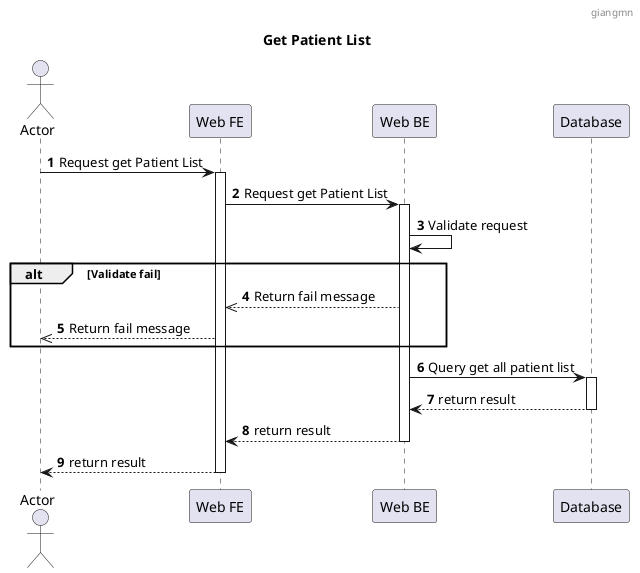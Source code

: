 @startuml
header : giangmn
title: Get Patient List
autonumber

actor "Actor" as a
participant "Web FE" as fe
participant "Web BE" as be
participant "Database" as db

a-> fe: Request get Patient List
fe++
fe -> be: Request get Patient List
be++
be -> be: Validate request
alt Validate fail
be -->> fe: Return fail message
fe -->> a: Return fail message
end

be -> db: Query get all patient list
db++
db --> be: return result
db--
be --> fe: return result
be--
fe --> a: return result
fe--
@enduml